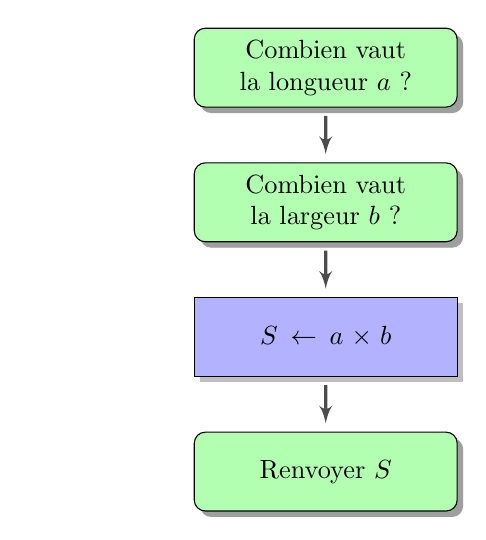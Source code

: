 \usetikzlibrary{shadows,arrows, shapes}

% Define block styles


\tikzstyle{boxstyle} =  [draw, text width=8em, text centered, minimum width=10em,  minimum height=3em, drop shadow]

\tikzstyle{boxinput} = [boxstyle, rounded corners, drop shadow, fill=green!30]
\tikzstyle{instruction} = [boxstyle,  fill=blue!30]
\tikzstyle{ifthen} = [boxstyle,  text width=5em, diamond, fill=red!30]

\tikzstyle{line} = [draw, very thick, shorten <=3pt,shorten >=3pt, color=black!70, -latex']



\begin{tikzpicture}[scale=0.95,every node/.style={transform shape}]


% Draw diagram elements
% \path node(P1)[boxinput] at (10,10) {Input};
% \path (P1)+(0,-2) node(P2)[instruction] {Instruction};
% \path (P2)+(0,-2) node(P3)[ifthen] {Test};
% 
% % Draw arrows between elements
% \path[line] (P1.south) -- node [above] {} (P2);
% \path[line] (P2.south) -- node [above] {} (P3);


\path node(P1)[boxinput] {Combien vaut la longueur $a$ ? };
\path (P1)+(0,-1.8) node(P2)[boxinput] {Combien vaut la largeur $b$ ?};
\path (P2)+(0,-1.8) node(P3)[instruction] {$S \leftarrow a \times b$};
\path (P3)+(0,-1.8) node(P4)[boxinput] {Renvoyer $S$};

% Draw arrows between elements
\path[line] (P1.south) -- node [above] {} (P2);
\path[line] (P2.south) -- node [above] {} (P3);
\path[line] (P3.south) -- node [above] {} (P4);

\end{tikzpicture}
